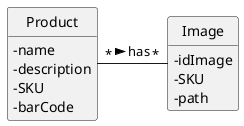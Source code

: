 @startuml
'https://plantuml.com/class-diagram
hide circle
skinparam classAttributeIconSize 0
hide methods

class Product {
    - name
    - description
    - SKU
    - barCode
}

class Image {
    - idImage
    - SKU
    - path
}

Product "*" -right- "*" Image: has >

@enduml